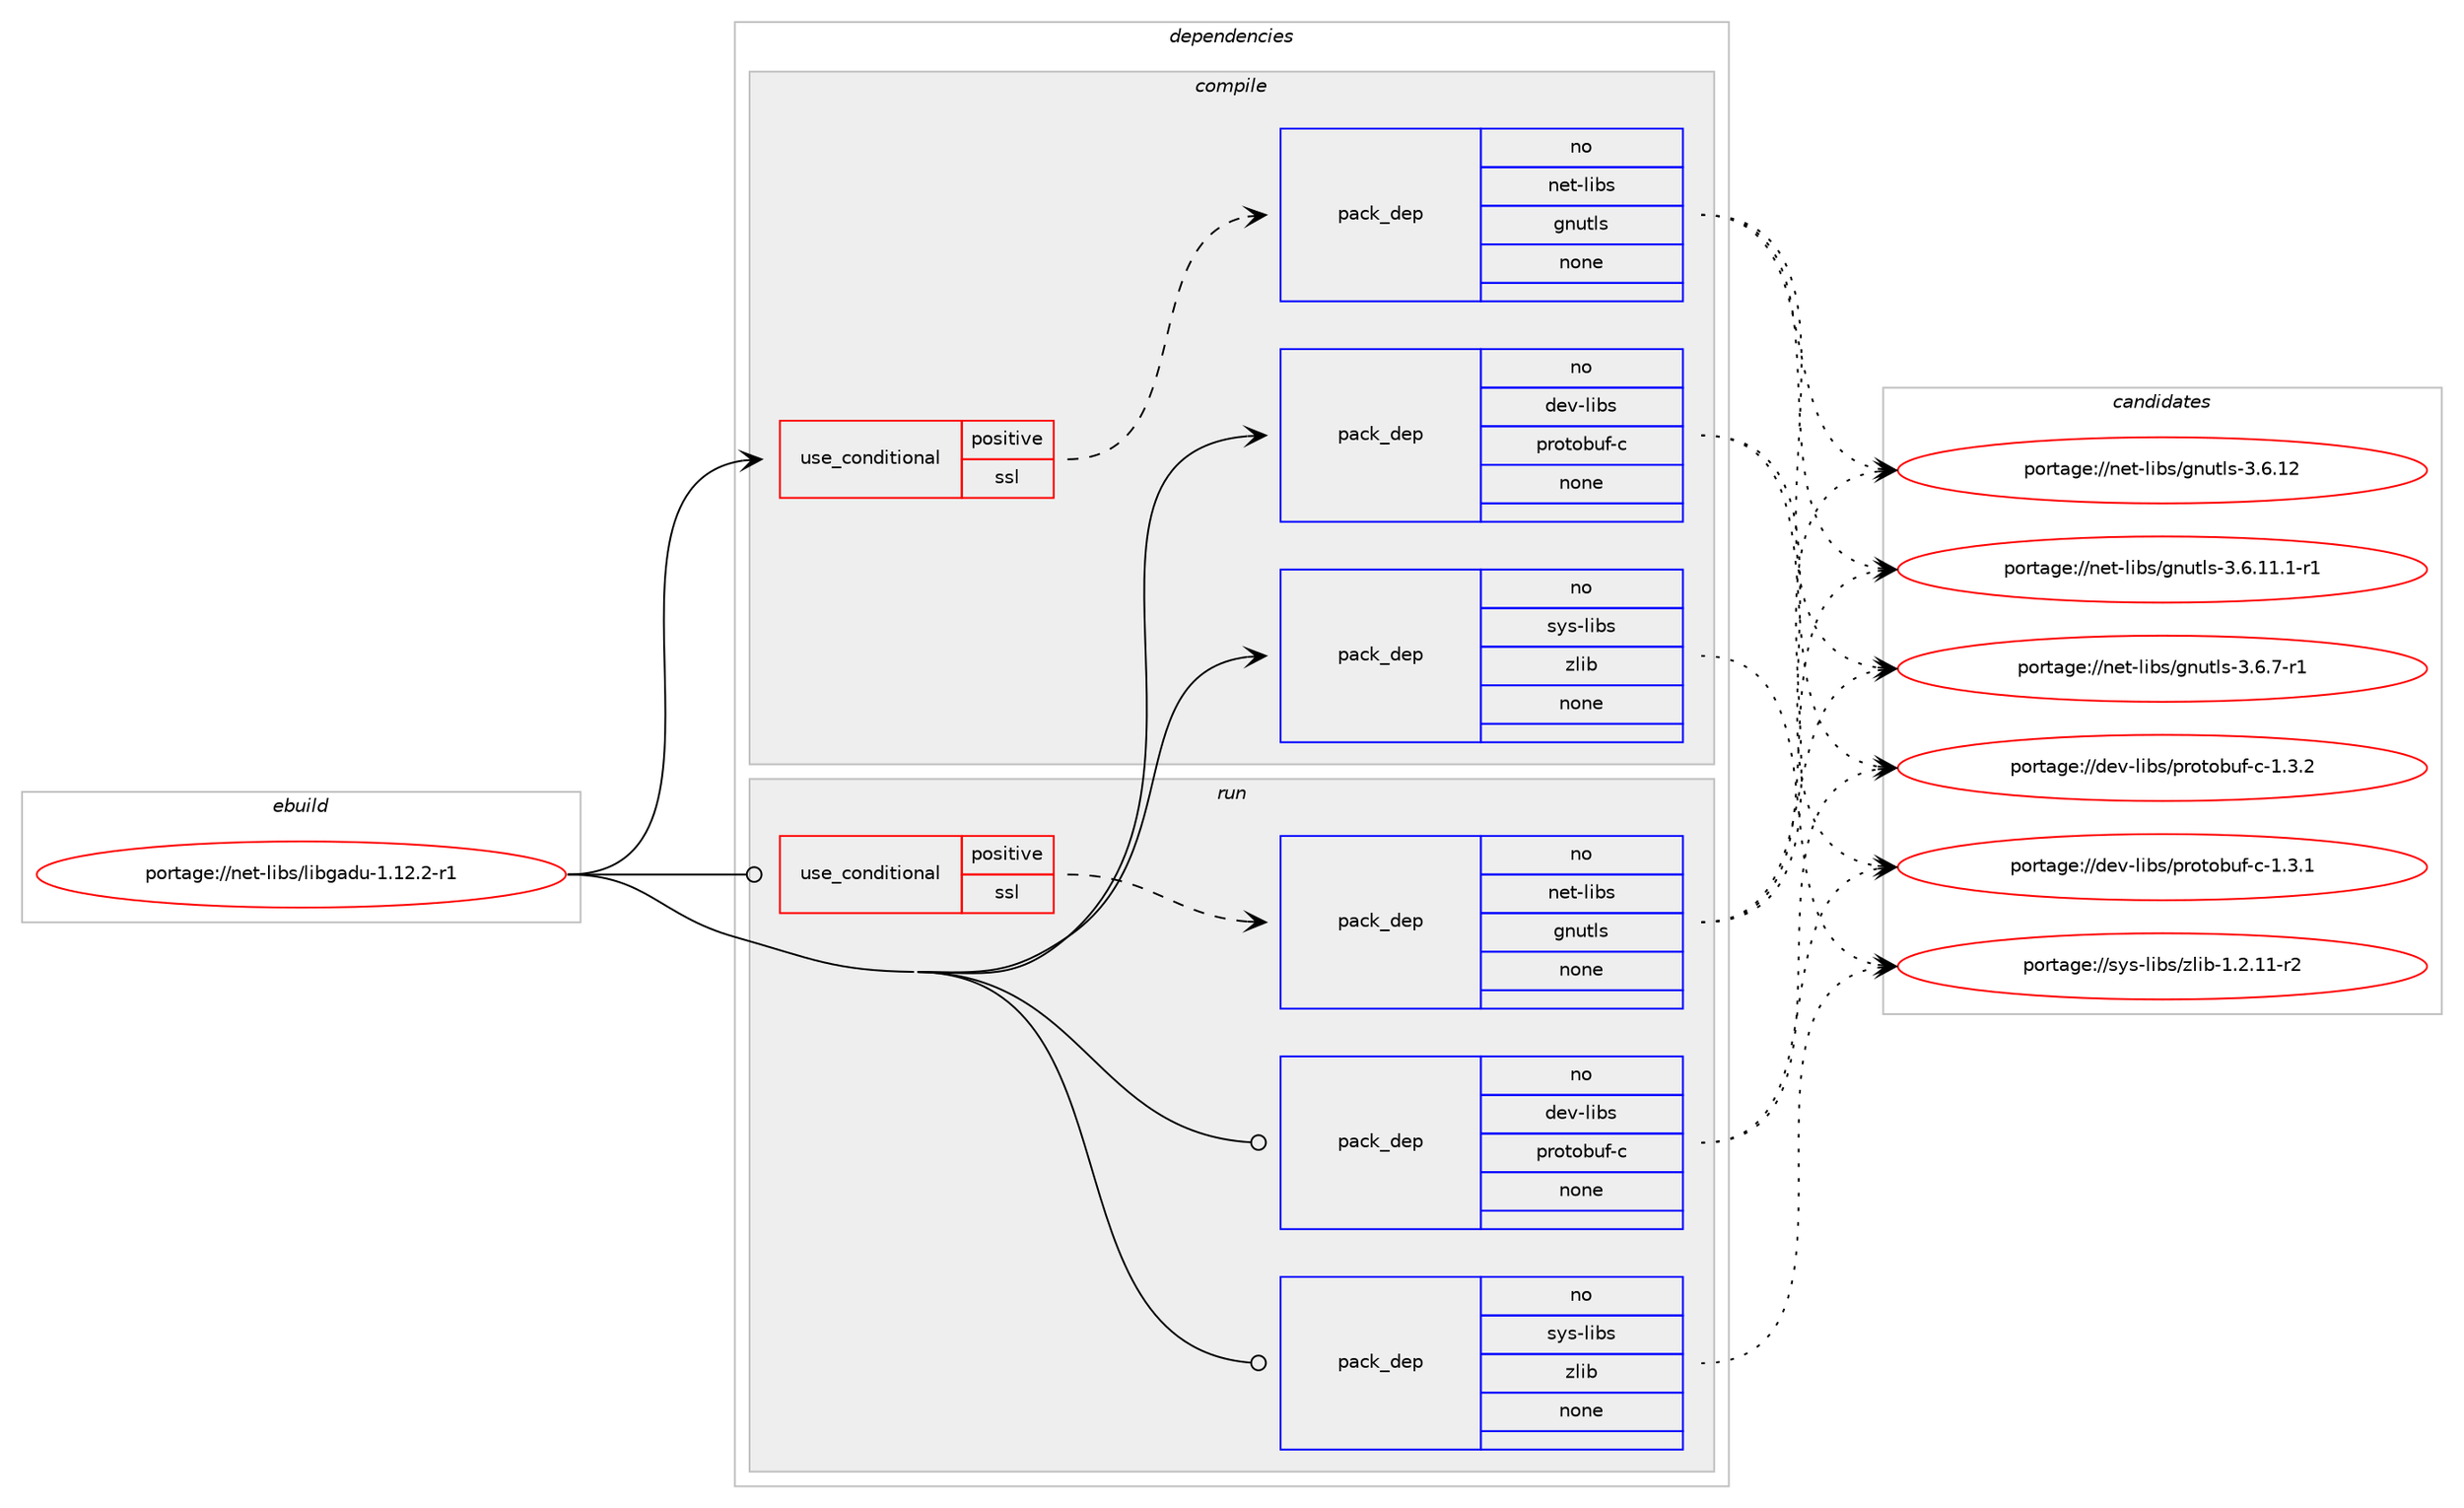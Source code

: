 digraph prolog {

# *************
# Graph options
# *************

newrank=true;
concentrate=true;
compound=true;
graph [rankdir=LR,fontname=Helvetica,fontsize=10,ranksep=1.5];#, ranksep=2.5, nodesep=0.2];
edge  [arrowhead=vee];
node  [fontname=Helvetica,fontsize=10];

# **********
# The ebuild
# **********

subgraph cluster_leftcol {
color=gray;
rank=same;
label=<<i>ebuild</i>>;
id [label="portage://net-libs/libgadu-1.12.2-r1", color=red, width=4, href="../net-libs/libgadu-1.12.2-r1.svg"];
}

# ****************
# The dependencies
# ****************

subgraph cluster_midcol {
color=gray;
label=<<i>dependencies</i>>;
subgraph cluster_compile {
fillcolor="#eeeeee";
style=filled;
label=<<i>compile</i>>;
subgraph cond29566 {
dependency137582 [label=<<TABLE BORDER="0" CELLBORDER="1" CELLSPACING="0" CELLPADDING="4"><TR><TD ROWSPAN="3" CELLPADDING="10">use_conditional</TD></TR><TR><TD>positive</TD></TR><TR><TD>ssl</TD></TR></TABLE>>, shape=none, color=red];
subgraph pack105728 {
dependency137583 [label=<<TABLE BORDER="0" CELLBORDER="1" CELLSPACING="0" CELLPADDING="4" WIDTH="220"><TR><TD ROWSPAN="6" CELLPADDING="30">pack_dep</TD></TR><TR><TD WIDTH="110">no</TD></TR><TR><TD>net-libs</TD></TR><TR><TD>gnutls</TD></TR><TR><TD>none</TD></TR><TR><TD></TD></TR></TABLE>>, shape=none, color=blue];
}
dependency137582:e -> dependency137583:w [weight=20,style="dashed",arrowhead="vee"];
}
id:e -> dependency137582:w [weight=20,style="solid",arrowhead="vee"];
subgraph pack105729 {
dependency137584 [label=<<TABLE BORDER="0" CELLBORDER="1" CELLSPACING="0" CELLPADDING="4" WIDTH="220"><TR><TD ROWSPAN="6" CELLPADDING="30">pack_dep</TD></TR><TR><TD WIDTH="110">no</TD></TR><TR><TD>dev-libs</TD></TR><TR><TD>protobuf-c</TD></TR><TR><TD>none</TD></TR><TR><TD></TD></TR></TABLE>>, shape=none, color=blue];
}
id:e -> dependency137584:w [weight=20,style="solid",arrowhead="vee"];
subgraph pack105730 {
dependency137585 [label=<<TABLE BORDER="0" CELLBORDER="1" CELLSPACING="0" CELLPADDING="4" WIDTH="220"><TR><TD ROWSPAN="6" CELLPADDING="30">pack_dep</TD></TR><TR><TD WIDTH="110">no</TD></TR><TR><TD>sys-libs</TD></TR><TR><TD>zlib</TD></TR><TR><TD>none</TD></TR><TR><TD></TD></TR></TABLE>>, shape=none, color=blue];
}
id:e -> dependency137585:w [weight=20,style="solid",arrowhead="vee"];
}
subgraph cluster_compileandrun {
fillcolor="#eeeeee";
style=filled;
label=<<i>compile and run</i>>;
}
subgraph cluster_run {
fillcolor="#eeeeee";
style=filled;
label=<<i>run</i>>;
subgraph cond29567 {
dependency137586 [label=<<TABLE BORDER="0" CELLBORDER="1" CELLSPACING="0" CELLPADDING="4"><TR><TD ROWSPAN="3" CELLPADDING="10">use_conditional</TD></TR><TR><TD>positive</TD></TR><TR><TD>ssl</TD></TR></TABLE>>, shape=none, color=red];
subgraph pack105731 {
dependency137587 [label=<<TABLE BORDER="0" CELLBORDER="1" CELLSPACING="0" CELLPADDING="4" WIDTH="220"><TR><TD ROWSPAN="6" CELLPADDING="30">pack_dep</TD></TR><TR><TD WIDTH="110">no</TD></TR><TR><TD>net-libs</TD></TR><TR><TD>gnutls</TD></TR><TR><TD>none</TD></TR><TR><TD></TD></TR></TABLE>>, shape=none, color=blue];
}
dependency137586:e -> dependency137587:w [weight=20,style="dashed",arrowhead="vee"];
}
id:e -> dependency137586:w [weight=20,style="solid",arrowhead="odot"];
subgraph pack105732 {
dependency137588 [label=<<TABLE BORDER="0" CELLBORDER="1" CELLSPACING="0" CELLPADDING="4" WIDTH="220"><TR><TD ROWSPAN="6" CELLPADDING="30">pack_dep</TD></TR><TR><TD WIDTH="110">no</TD></TR><TR><TD>dev-libs</TD></TR><TR><TD>protobuf-c</TD></TR><TR><TD>none</TD></TR><TR><TD></TD></TR></TABLE>>, shape=none, color=blue];
}
id:e -> dependency137588:w [weight=20,style="solid",arrowhead="odot"];
subgraph pack105733 {
dependency137589 [label=<<TABLE BORDER="0" CELLBORDER="1" CELLSPACING="0" CELLPADDING="4" WIDTH="220"><TR><TD ROWSPAN="6" CELLPADDING="30">pack_dep</TD></TR><TR><TD WIDTH="110">no</TD></TR><TR><TD>sys-libs</TD></TR><TR><TD>zlib</TD></TR><TR><TD>none</TD></TR><TR><TD></TD></TR></TABLE>>, shape=none, color=blue];
}
id:e -> dependency137589:w [weight=20,style="solid",arrowhead="odot"];
}
}

# **************
# The candidates
# **************

subgraph cluster_choices {
rank=same;
color=gray;
label=<<i>candidates</i>>;

subgraph choice105728 {
color=black;
nodesep=1;
choice1101011164510810598115471031101171161081154551465446554511449 [label="portage://net-libs/gnutls-3.6.7-r1", color=red, width=4,href="../net-libs/gnutls-3.6.7-r1.svg"];
choice11010111645108105981154710311011711610811545514654464950 [label="portage://net-libs/gnutls-3.6.12", color=red, width=4,href="../net-libs/gnutls-3.6.12.svg"];
choice1101011164510810598115471031101171161081154551465446494946494511449 [label="portage://net-libs/gnutls-3.6.11.1-r1", color=red, width=4,href="../net-libs/gnutls-3.6.11.1-r1.svg"];
dependency137583:e -> choice1101011164510810598115471031101171161081154551465446554511449:w [style=dotted,weight="100"];
dependency137583:e -> choice11010111645108105981154710311011711610811545514654464950:w [style=dotted,weight="100"];
dependency137583:e -> choice1101011164510810598115471031101171161081154551465446494946494511449:w [style=dotted,weight="100"];
}
subgraph choice105729 {
color=black;
nodesep=1;
choice100101118451081059811547112114111116111981171024599454946514650 [label="portage://dev-libs/protobuf-c-1.3.2", color=red, width=4,href="../dev-libs/protobuf-c-1.3.2.svg"];
choice100101118451081059811547112114111116111981171024599454946514649 [label="portage://dev-libs/protobuf-c-1.3.1", color=red, width=4,href="../dev-libs/protobuf-c-1.3.1.svg"];
dependency137584:e -> choice100101118451081059811547112114111116111981171024599454946514650:w [style=dotted,weight="100"];
dependency137584:e -> choice100101118451081059811547112114111116111981171024599454946514649:w [style=dotted,weight="100"];
}
subgraph choice105730 {
color=black;
nodesep=1;
choice11512111545108105981154712210810598454946504649494511450 [label="portage://sys-libs/zlib-1.2.11-r2", color=red, width=4,href="../sys-libs/zlib-1.2.11-r2.svg"];
dependency137585:e -> choice11512111545108105981154712210810598454946504649494511450:w [style=dotted,weight="100"];
}
subgraph choice105731 {
color=black;
nodesep=1;
choice1101011164510810598115471031101171161081154551465446554511449 [label="portage://net-libs/gnutls-3.6.7-r1", color=red, width=4,href="../net-libs/gnutls-3.6.7-r1.svg"];
choice11010111645108105981154710311011711610811545514654464950 [label="portage://net-libs/gnutls-3.6.12", color=red, width=4,href="../net-libs/gnutls-3.6.12.svg"];
choice1101011164510810598115471031101171161081154551465446494946494511449 [label="portage://net-libs/gnutls-3.6.11.1-r1", color=red, width=4,href="../net-libs/gnutls-3.6.11.1-r1.svg"];
dependency137587:e -> choice1101011164510810598115471031101171161081154551465446554511449:w [style=dotted,weight="100"];
dependency137587:e -> choice11010111645108105981154710311011711610811545514654464950:w [style=dotted,weight="100"];
dependency137587:e -> choice1101011164510810598115471031101171161081154551465446494946494511449:w [style=dotted,weight="100"];
}
subgraph choice105732 {
color=black;
nodesep=1;
choice100101118451081059811547112114111116111981171024599454946514650 [label="portage://dev-libs/protobuf-c-1.3.2", color=red, width=4,href="../dev-libs/protobuf-c-1.3.2.svg"];
choice100101118451081059811547112114111116111981171024599454946514649 [label="portage://dev-libs/protobuf-c-1.3.1", color=red, width=4,href="../dev-libs/protobuf-c-1.3.1.svg"];
dependency137588:e -> choice100101118451081059811547112114111116111981171024599454946514650:w [style=dotted,weight="100"];
dependency137588:e -> choice100101118451081059811547112114111116111981171024599454946514649:w [style=dotted,weight="100"];
}
subgraph choice105733 {
color=black;
nodesep=1;
choice11512111545108105981154712210810598454946504649494511450 [label="portage://sys-libs/zlib-1.2.11-r2", color=red, width=4,href="../sys-libs/zlib-1.2.11-r2.svg"];
dependency137589:e -> choice11512111545108105981154712210810598454946504649494511450:w [style=dotted,weight="100"];
}
}

}
